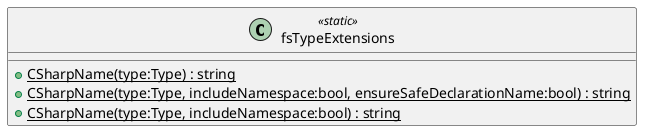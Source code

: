 @startuml
class fsTypeExtensions <<static>> {
    + {static} CSharpName(type:Type) : string
    + {static} CSharpName(type:Type, includeNamespace:bool, ensureSafeDeclarationName:bool) : string
    + {static} CSharpName(type:Type, includeNamespace:bool) : string
}
@enduml
